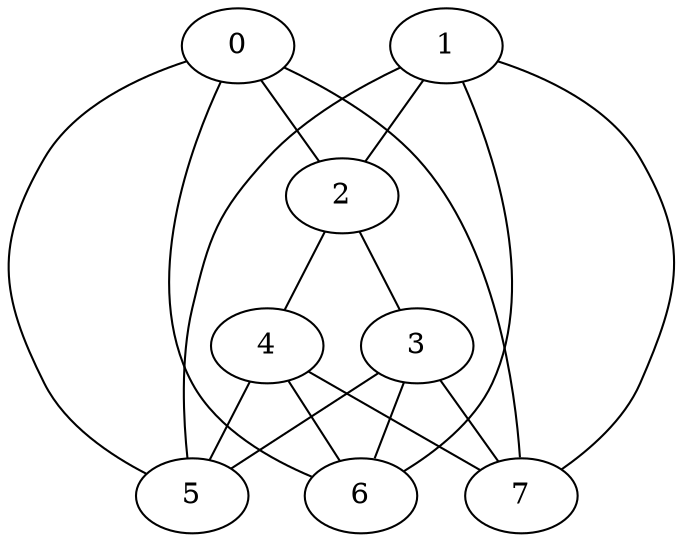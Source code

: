 graph g {0;1;2;3;4;5;6;7;0 -- 2;0 -- 5;0 -- 6;0 -- 7;1 -- 2;1 -- 5;1 -- 6;1 -- 7;2 -- 3;2 -- 4;3 -- 5;3 -- 6;3 -- 7;4 -- 5;4 -- 6;4 -- 7;}